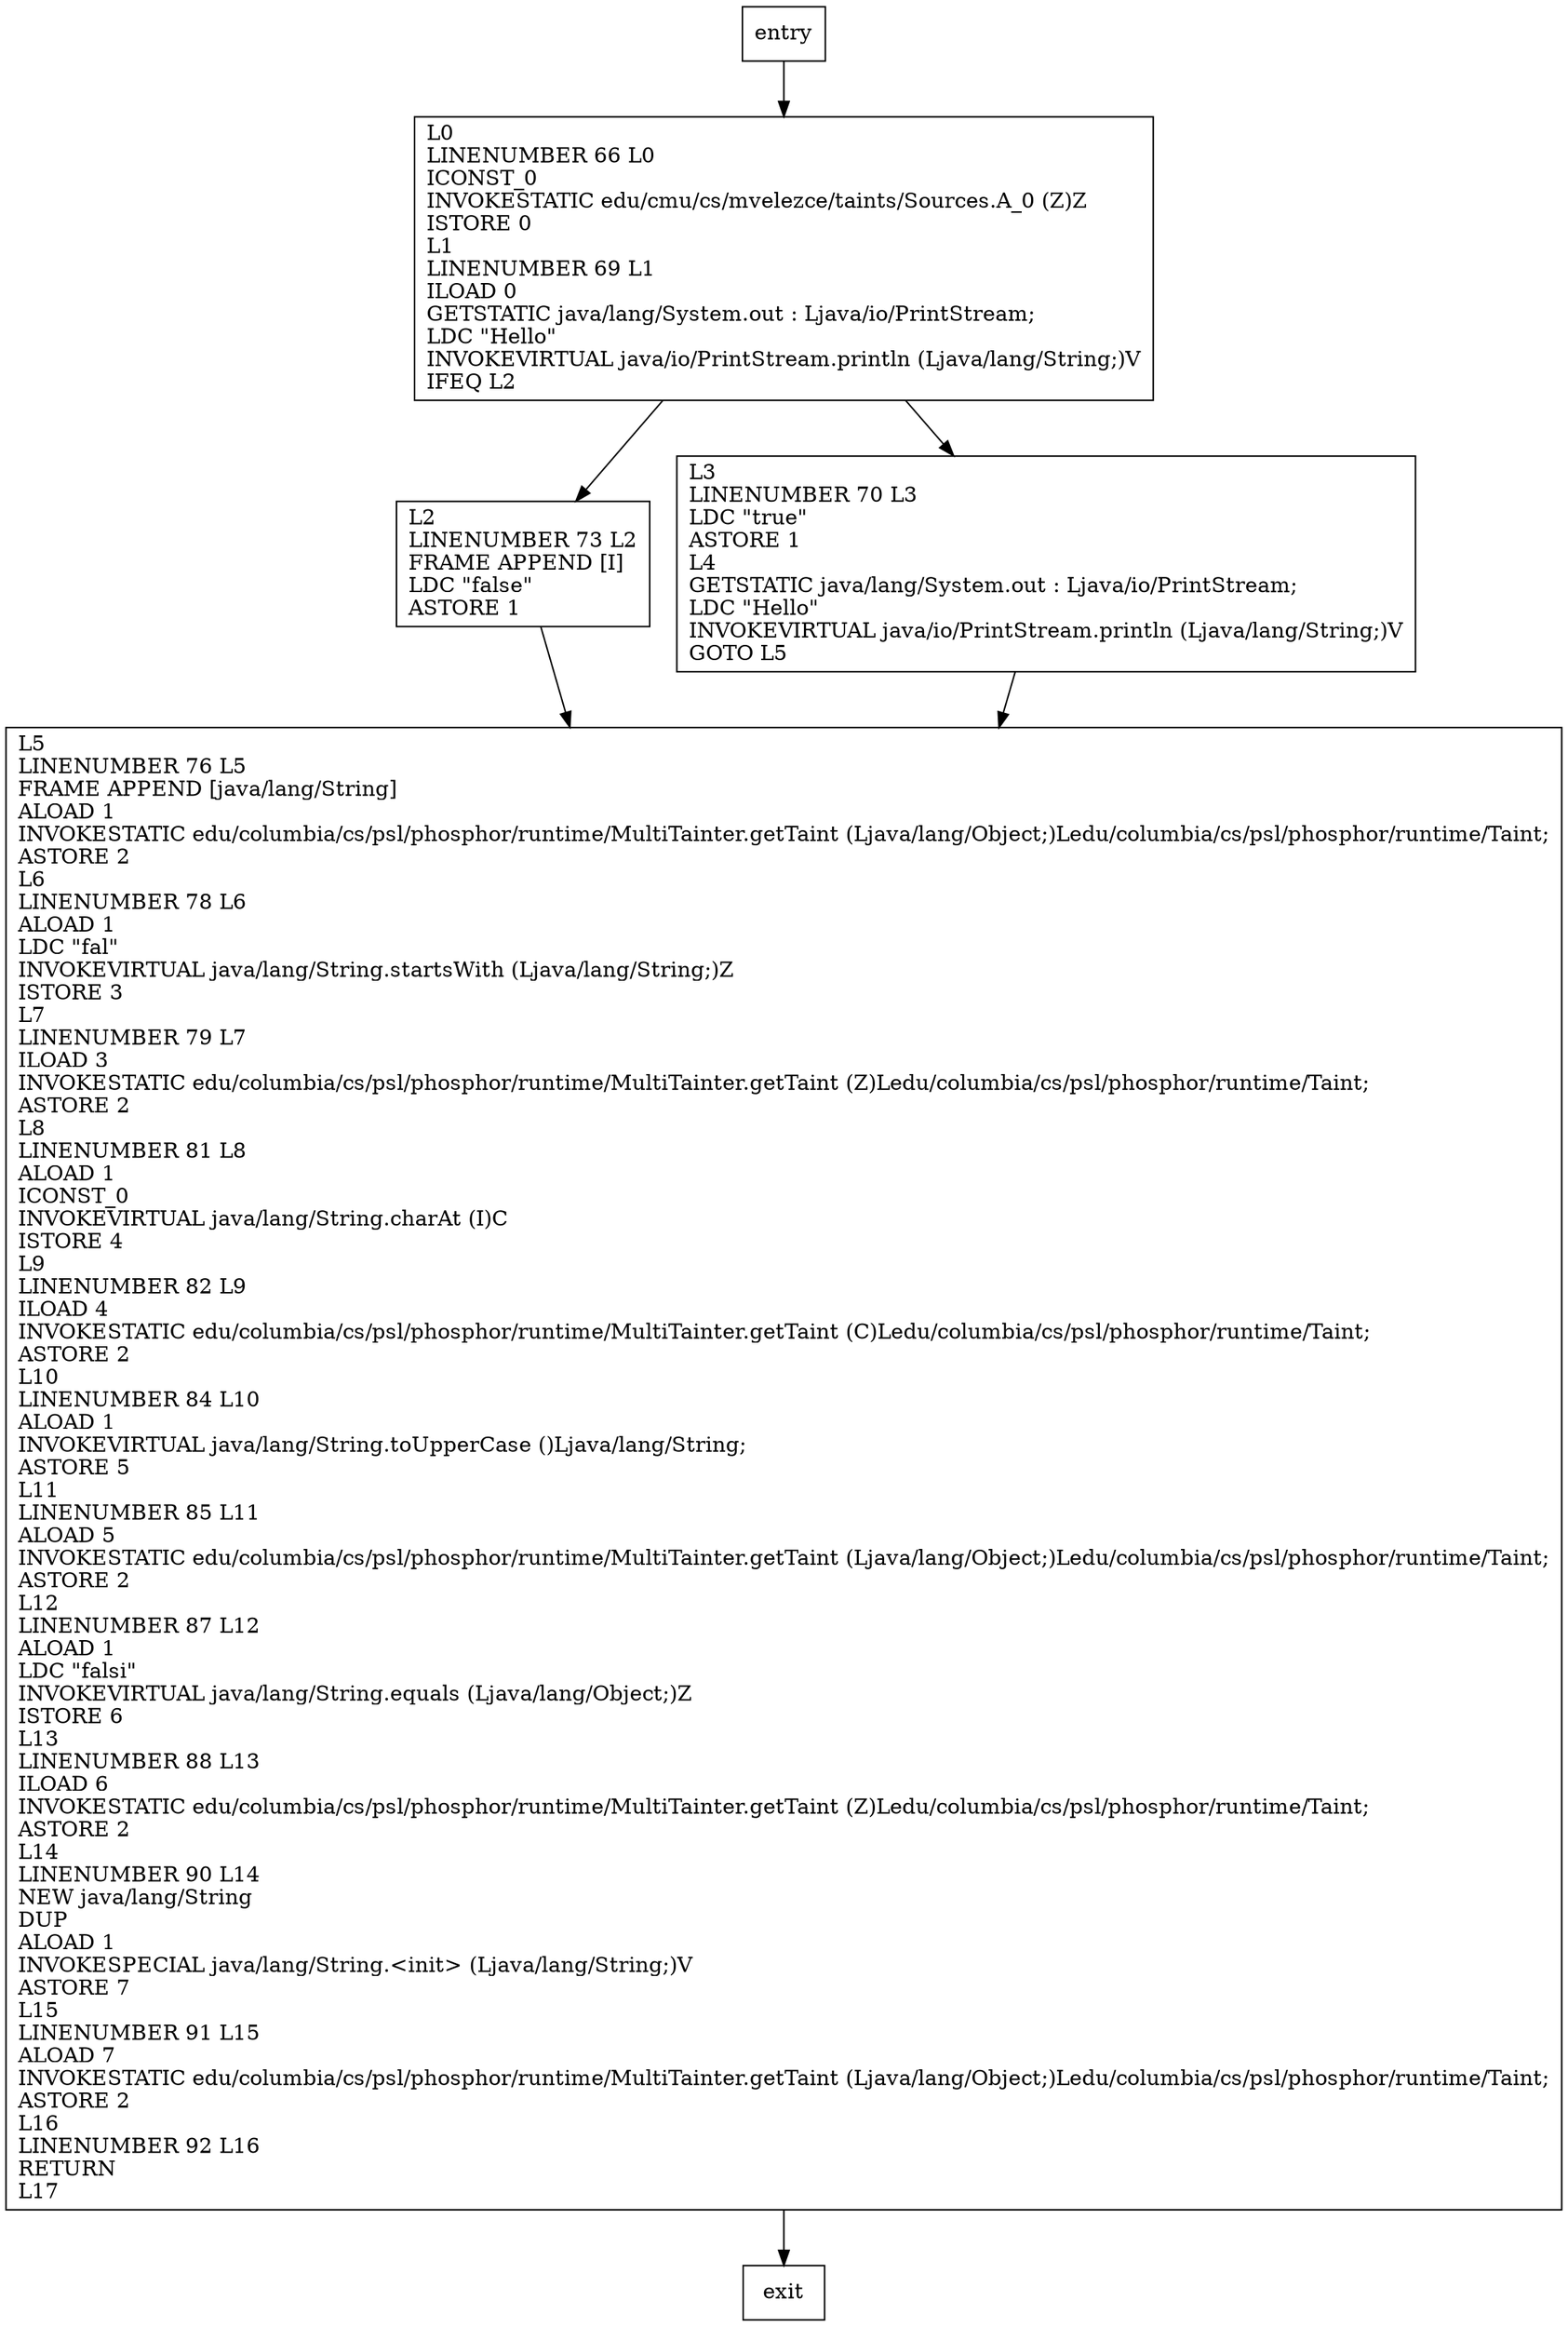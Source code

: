 digraph stringOps {
node [shape=record];
1135870515 [label="L0\lLINENUMBER 66 L0\lICONST_0\lINVOKESTATIC edu/cmu/cs/mvelezce/taints/Sources.A_0 (Z)Z\lISTORE 0\lL1\lLINENUMBER 69 L1\lILOAD 0\lGETSTATIC java/lang/System.out : Ljava/io/PrintStream;\lLDC \"Hello\"\lINVOKEVIRTUAL java/io/PrintStream.println (Ljava/lang/String;)V\lIFEQ L2\l"];
772147225 [label="L2\lLINENUMBER 73 L2\lFRAME APPEND [I]\lLDC \"false\"\lASTORE 1\l"];
1120043781 [label="L5\lLINENUMBER 76 L5\lFRAME APPEND [java/lang/String]\lALOAD 1\lINVOKESTATIC edu/columbia/cs/psl/phosphor/runtime/MultiTainter.getTaint (Ljava/lang/Object;)Ledu/columbia/cs/psl/phosphor/runtime/Taint;\lASTORE 2\lL6\lLINENUMBER 78 L6\lALOAD 1\lLDC \"fal\"\lINVOKEVIRTUAL java/lang/String.startsWith (Ljava/lang/String;)Z\lISTORE 3\lL7\lLINENUMBER 79 L7\lILOAD 3\lINVOKESTATIC edu/columbia/cs/psl/phosphor/runtime/MultiTainter.getTaint (Z)Ledu/columbia/cs/psl/phosphor/runtime/Taint;\lASTORE 2\lL8\lLINENUMBER 81 L8\lALOAD 1\lICONST_0\lINVOKEVIRTUAL java/lang/String.charAt (I)C\lISTORE 4\lL9\lLINENUMBER 82 L9\lILOAD 4\lINVOKESTATIC edu/columbia/cs/psl/phosphor/runtime/MultiTainter.getTaint (C)Ledu/columbia/cs/psl/phosphor/runtime/Taint;\lASTORE 2\lL10\lLINENUMBER 84 L10\lALOAD 1\lINVOKEVIRTUAL java/lang/String.toUpperCase ()Ljava/lang/String;\lASTORE 5\lL11\lLINENUMBER 85 L11\lALOAD 5\lINVOKESTATIC edu/columbia/cs/psl/phosphor/runtime/MultiTainter.getTaint (Ljava/lang/Object;)Ledu/columbia/cs/psl/phosphor/runtime/Taint;\lASTORE 2\lL12\lLINENUMBER 87 L12\lALOAD 1\lLDC \"falsi\"\lINVOKEVIRTUAL java/lang/String.equals (Ljava/lang/Object;)Z\lISTORE 6\lL13\lLINENUMBER 88 L13\lILOAD 6\lINVOKESTATIC edu/columbia/cs/psl/phosphor/runtime/MultiTainter.getTaint (Z)Ledu/columbia/cs/psl/phosphor/runtime/Taint;\lASTORE 2\lL14\lLINENUMBER 90 L14\lNEW java/lang/String\lDUP\lALOAD 1\lINVOKESPECIAL java/lang/String.\<init\> (Ljava/lang/String;)V\lASTORE 7\lL15\lLINENUMBER 91 L15\lALOAD 7\lINVOKESTATIC edu/columbia/cs/psl/phosphor/runtime/MultiTainter.getTaint (Ljava/lang/Object;)Ledu/columbia/cs/psl/phosphor/runtime/Taint;\lASTORE 2\lL16\lLINENUMBER 92 L16\lRETURN\lL17\l"];
602928593 [label="L3\lLINENUMBER 70 L3\lLDC \"true\"\lASTORE 1\lL4\lGETSTATIC java/lang/System.out : Ljava/io/PrintStream;\lLDC \"Hello\"\lINVOKEVIRTUAL java/io/PrintStream.println (Ljava/lang/String;)V\lGOTO L5\l"];
entry;
exit;
entry -> 1135870515;
1135870515 -> 772147225;
1135870515 -> 602928593;
772147225 -> 1120043781;
1120043781 -> exit;
602928593 -> 1120043781;
}
